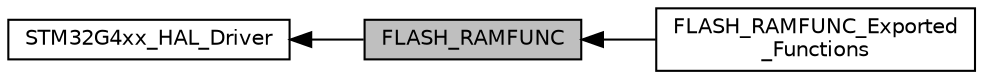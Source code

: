 digraph "FLASH_RAMFUNC"
{
  edge [fontname="Helvetica",fontsize="10",labelfontname="Helvetica",labelfontsize="10"];
  node [fontname="Helvetica",fontsize="10",shape=box];
  rankdir=LR;
  Node1 [label="FLASH_RAMFUNC",height=0.2,width=0.4,color="black", fillcolor="grey75", style="filled", fontcolor="black",tooltip="FLASH functions executed from RAM."];
  Node3 [label="FLASH_RAMFUNC_Exported\l_Functions",height=0.2,width=0.4,color="black", fillcolor="white", style="filled",URL="$group__FLASH__RAMFUNC__Exported__Functions.html",tooltip=" "];
  Node2 [label="STM32G4xx_HAL_Driver",height=0.2,width=0.4,color="black", fillcolor="white", style="filled",URL="$group__STM32G4xx__HAL__Driver.html",tooltip=" "];
  Node2->Node1 [shape=plaintext, dir="back", style="solid"];
  Node1->Node3 [shape=plaintext, dir="back", style="solid"];
}
